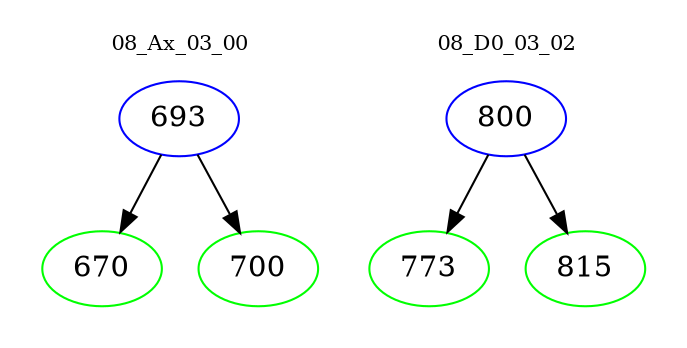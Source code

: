 digraph{
subgraph cluster_0 {
color = white
label = "08_Ax_03_00";
fontsize=10;
T0_693 [label="693", color="blue"]
T0_693 -> T0_670 [color="black"]
T0_670 [label="670", color="green"]
T0_693 -> T0_700 [color="black"]
T0_700 [label="700", color="green"]
}
subgraph cluster_1 {
color = white
label = "08_D0_03_02";
fontsize=10;
T1_800 [label="800", color="blue"]
T1_800 -> T1_773 [color="black"]
T1_773 [label="773", color="green"]
T1_800 -> T1_815 [color="black"]
T1_815 [label="815", color="green"]
}
}

